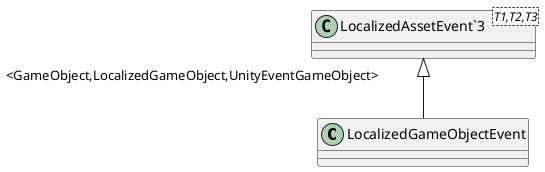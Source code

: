 @startuml
class LocalizedGameObjectEvent {
}
class "LocalizedAssetEvent`3"<T1,T2,T3> {
}
"LocalizedAssetEvent`3" "<GameObject,LocalizedGameObject,UnityEventGameObject>" <|-- LocalizedGameObjectEvent
@enduml
